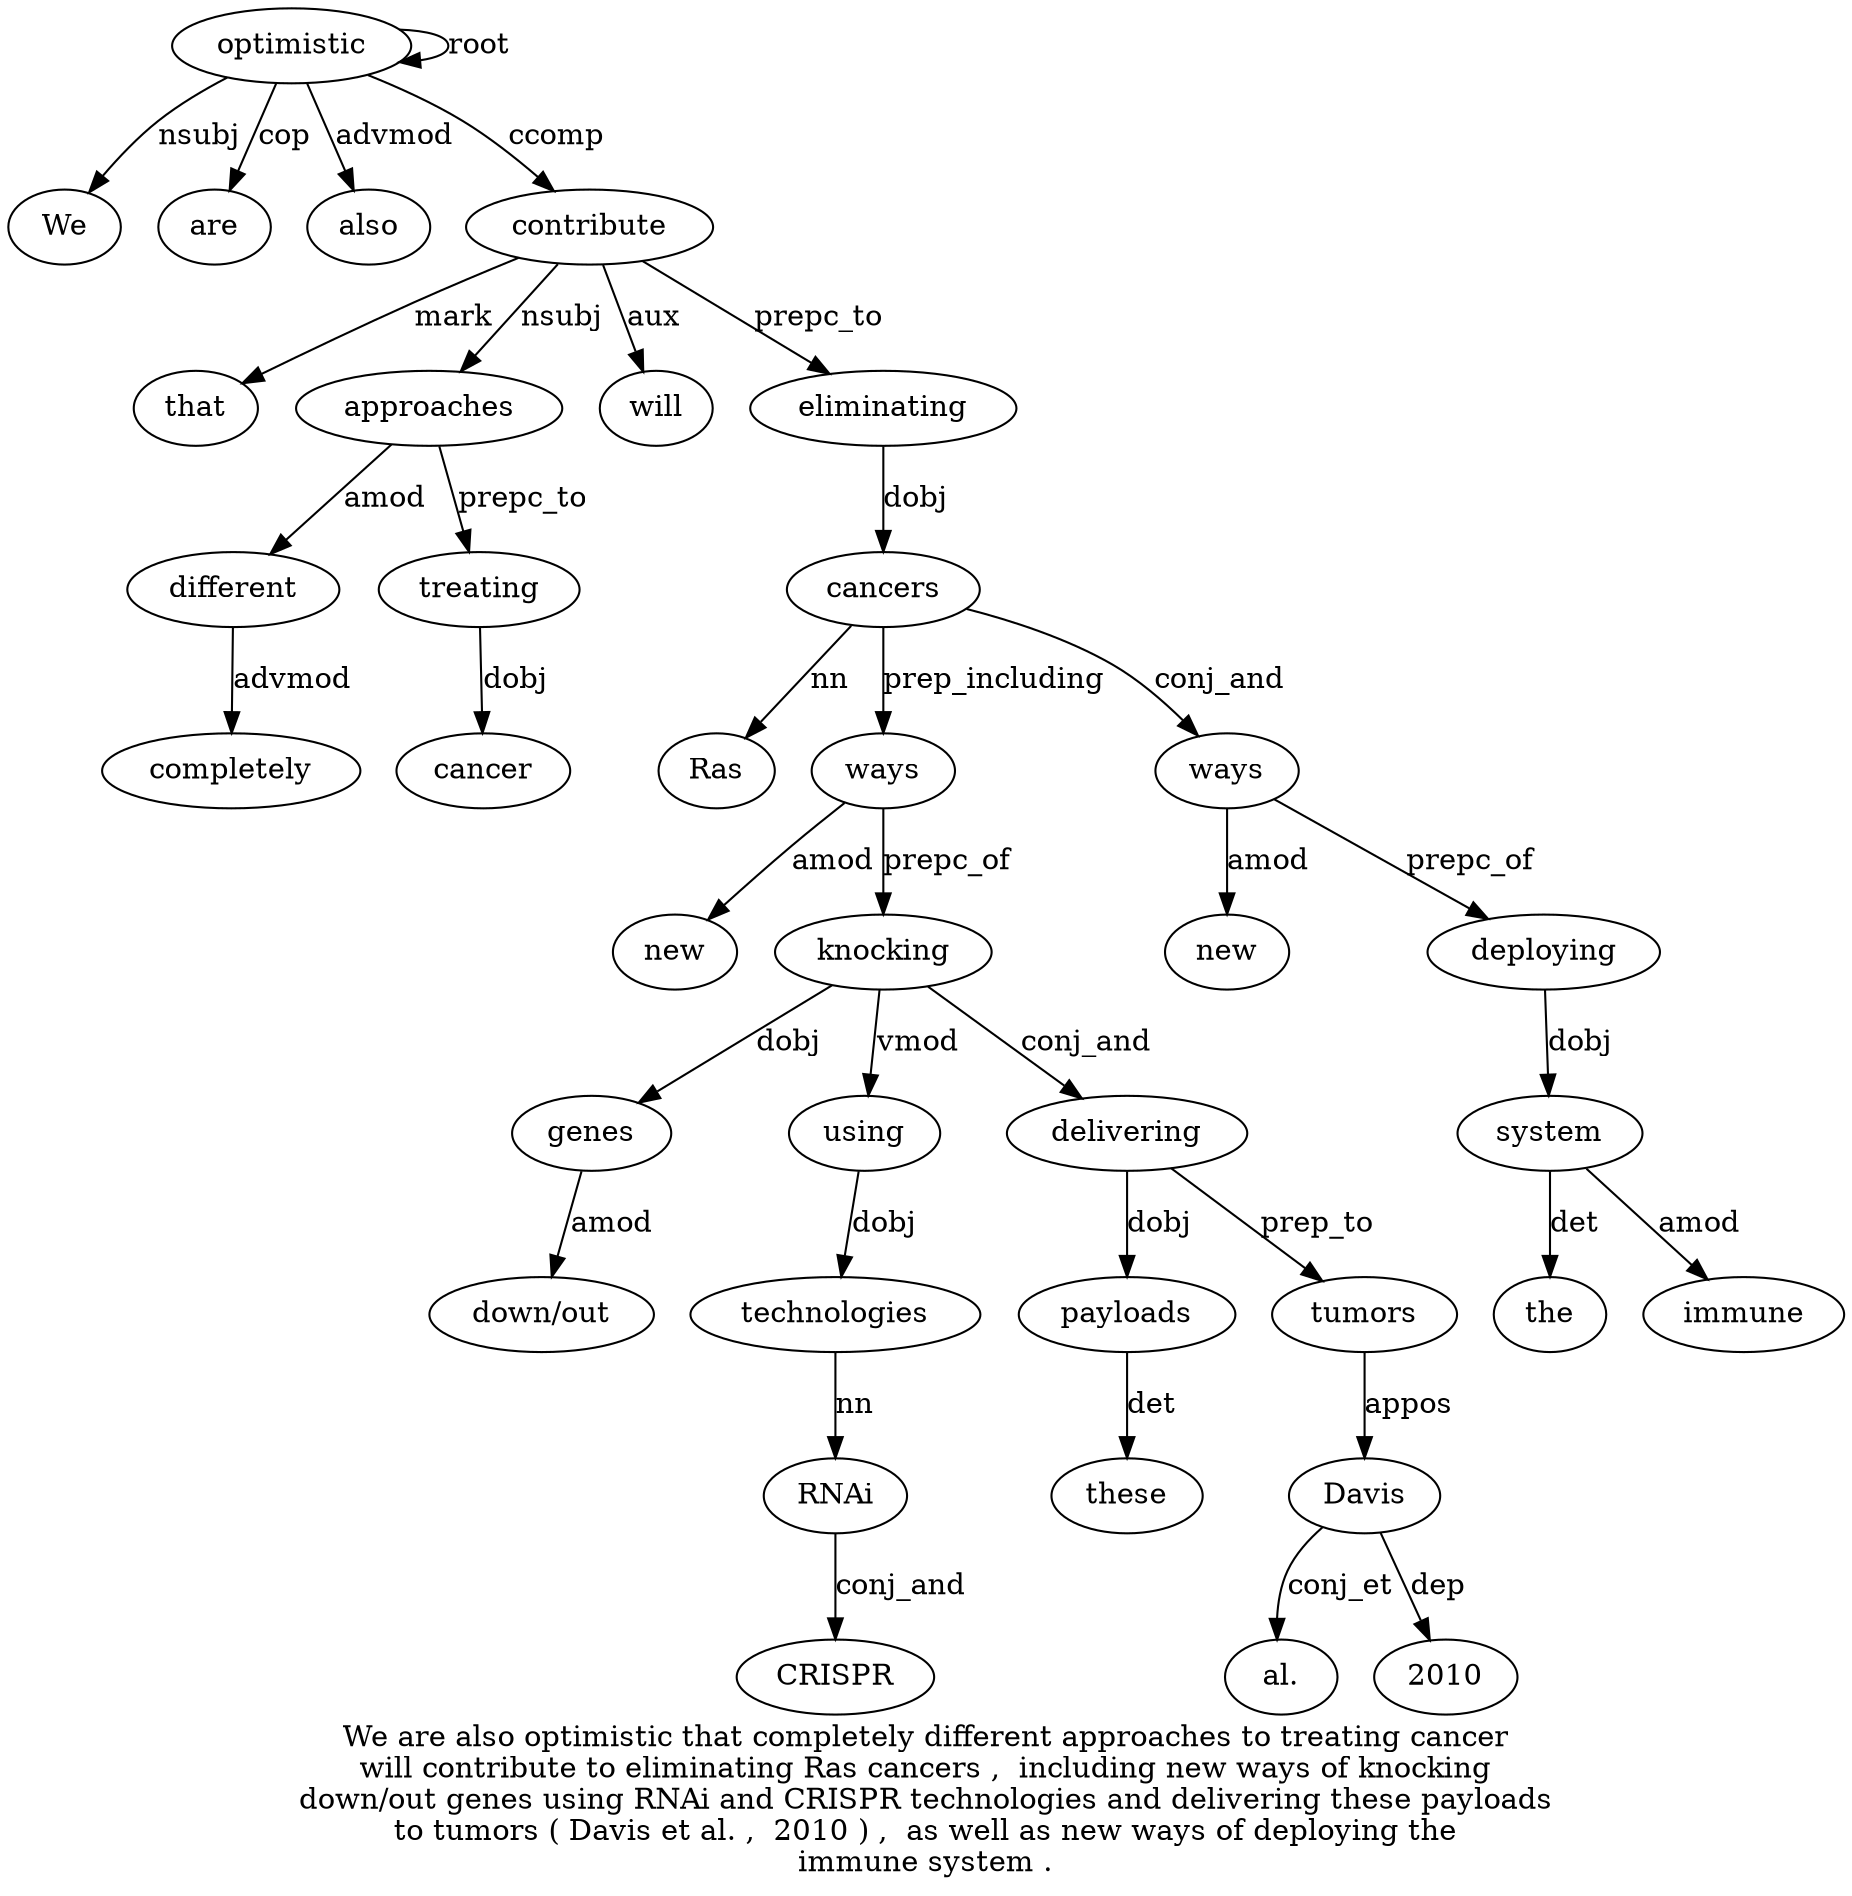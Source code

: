 digraph "We are also optimistic that completely different approaches to treating cancer will contribute to eliminating Ras cancers ,  including new ways of knocking down/out genes using RNAi and CRISPR technologies and delivering these payloads to tumors ( Davis et al. ,  2010 ) ,  as well as new ways of deploying the immune system ." {
label="We are also optimistic that completely different approaches to treating cancer
will contribute to eliminating Ras cancers ,  including new ways of knocking
down/out genes using RNAi and CRISPR technologies and delivering these payloads
to tumors ( Davis et al. ,  2010 ) ,  as well as new ways of deploying the
immune system .";
optimistic4 [style=filled, fillcolor=white, label=optimistic];
We1 [style=filled, fillcolor=white, label=We];
optimistic4 -> We1  [label=nsubj];
are2 [style=filled, fillcolor=white, label=are];
optimistic4 -> are2  [label=cop];
also3 [style=filled, fillcolor=white, label=also];
optimistic4 -> also3  [label=advmod];
optimistic4 -> optimistic4  [label=root];
contribute13 [style=filled, fillcolor=white, label=contribute];
that5 [style=filled, fillcolor=white, label=that];
contribute13 -> that5  [label=mark];
different7 [style=filled, fillcolor=white, label=different];
completely6 [style=filled, fillcolor=white, label=completely];
different7 -> completely6  [label=advmod];
approaches8 [style=filled, fillcolor=white, label=approaches];
approaches8 -> different7  [label=amod];
contribute13 -> approaches8  [label=nsubj];
treating10 [style=filled, fillcolor=white, label=treating];
approaches8 -> treating10  [label=prepc_to];
cancer11 [style=filled, fillcolor=white, label=cancer];
treating10 -> cancer11  [label=dobj];
will12 [style=filled, fillcolor=white, label=will];
contribute13 -> will12  [label=aux];
optimistic4 -> contribute13  [label=ccomp];
eliminating15 [style=filled, fillcolor=white, label=eliminating];
contribute13 -> eliminating15  [label=prepc_to];
cancers17 [style=filled, fillcolor=white, label=cancers];
Ras16 [style=filled, fillcolor=white, label=Ras];
cancers17 -> Ras16  [label=nn];
eliminating15 -> cancers17  [label=dobj];
ways21 [style=filled, fillcolor=white, label=ways];
new20 [style=filled, fillcolor=white, label=new];
ways21 -> new20  [label=amod];
cancers17 -> ways21  [label=prep_including];
knocking23 [style=filled, fillcolor=white, label=knocking];
ways21 -> knocking23  [label=prepc_of];
genes25 [style=filled, fillcolor=white, label=genes];
"down/out24" [style=filled, fillcolor=white, label="down/out"];
genes25 -> "down/out24"  [label=amod];
knocking23 -> genes25  [label=dobj];
using26 [style=filled, fillcolor=white, label=using];
knocking23 -> using26  [label=vmod];
technologies30 [style=filled, fillcolor=white, label=technologies];
RNAi27 [style=filled, fillcolor=white, label=RNAi];
technologies30 -> RNAi27  [label=nn];
CRISPR29 [style=filled, fillcolor=white, label=CRISPR];
RNAi27 -> CRISPR29  [label=conj_and];
using26 -> technologies30  [label=dobj];
delivering32 [style=filled, fillcolor=white, label=delivering];
knocking23 -> delivering32  [label=conj_and];
payloads34 [style=filled, fillcolor=white, label=payloads];
these33 [style=filled, fillcolor=white, label=these];
payloads34 -> these33  [label=det];
delivering32 -> payloads34  [label=dobj];
tumors36 [style=filled, fillcolor=white, label=tumors];
delivering32 -> tumors36  [label=prep_to];
Davis38 [style=filled, fillcolor=white, label=Davis];
tumors36 -> Davis38  [label=appos];
"al.40" [style=filled, fillcolor=white, label="al."];
Davis38 -> "al.40"  [label=conj_et];
20104 [style=filled, fillcolor=white, label=2010];
Davis38 -> 20104  [label=dep];
ways49 [style=filled, fillcolor=white, label=ways];
new48 [style=filled, fillcolor=white, label=new];
ways49 -> new48  [label=amod];
cancers17 -> ways49  [label=conj_and];
deploying51 [style=filled, fillcolor=white, label=deploying];
ways49 -> deploying51  [label=prepc_of];
system54 [style=filled, fillcolor=white, label=system];
the52 [style=filled, fillcolor=white, label=the];
system54 -> the52  [label=det];
immune53 [style=filled, fillcolor=white, label=immune];
system54 -> immune53  [label=amod];
deploying51 -> system54  [label=dobj];
}
